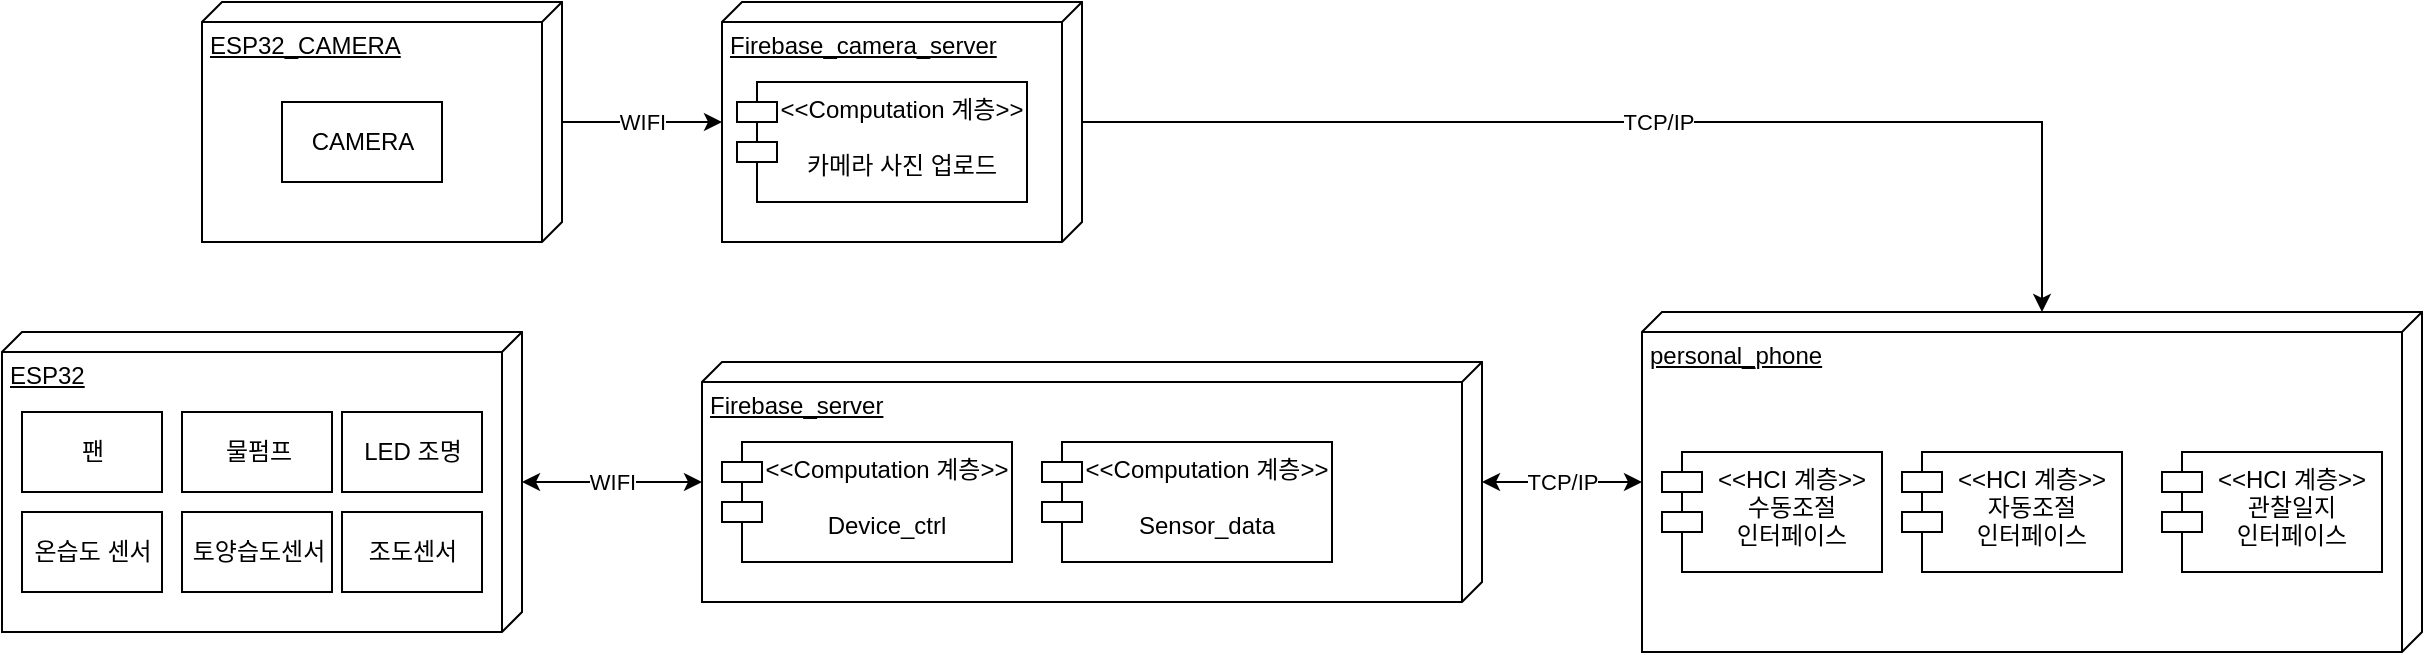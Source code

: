 <mxfile version="20.5.3" type="github">
  <diagram id="HNZRuX7kstUMs6-PcHcm" name="페이지-1">
    <mxGraphModel dx="1483" dy="5497" grid="1" gridSize="10" guides="1" tooltips="1" connect="1" arrows="1" fold="1" page="1" pageScale="1" pageWidth="3300" pageHeight="4681" math="0" shadow="0">
      <root>
        <mxCell id="0" />
        <mxCell id="1" parent="0" />
        <mxCell id="MpsCWGdp1KRCKXTL6OQV-17" value="TCP/IP" style="edgeStyle=orthogonalEdgeStyle;rounded=0;orthogonalLoop=1;jettySize=auto;html=1;entryX=0;entryY=0;entryDx=0;entryDy=190;entryPerimeter=0;" edge="1" parent="1" source="MpsCWGdp1KRCKXTL6OQV-1" target="MpsCWGdp1KRCKXTL6OQV-4">
          <mxGeometry relative="1" as="geometry" />
        </mxCell>
        <mxCell id="MpsCWGdp1KRCKXTL6OQV-1" value="Firebase_camera_server" style="verticalAlign=top;align=left;spacingTop=8;spacingLeft=2;spacingRight=12;shape=cube;size=10;direction=south;fontStyle=4;html=1;" vertex="1" parent="1">
          <mxGeometry x="390" y="-30" width="180" height="120" as="geometry" />
        </mxCell>
        <mxCell id="MpsCWGdp1KRCKXTL6OQV-19" value="WIFI" style="edgeStyle=orthogonalEdgeStyle;rounded=0;orthogonalLoop=1;jettySize=auto;html=1;startArrow=classic;startFill=1;" edge="1" parent="1" source="MpsCWGdp1KRCKXTL6OQV-2" target="MpsCWGdp1KRCKXTL6OQV-3">
          <mxGeometry relative="1" as="geometry" />
        </mxCell>
        <mxCell id="MpsCWGdp1KRCKXTL6OQV-18" value="TCP/IP" style="edgeStyle=orthogonalEdgeStyle;rounded=0;orthogonalLoop=1;jettySize=auto;html=1;startArrow=classic;startFill=1;" edge="1" parent="1" source="MpsCWGdp1KRCKXTL6OQV-3" target="MpsCWGdp1KRCKXTL6OQV-4">
          <mxGeometry relative="1" as="geometry" />
        </mxCell>
        <mxCell id="MpsCWGdp1KRCKXTL6OQV-3" value="Firebase_server" style="verticalAlign=top;align=left;spacingTop=8;spacingLeft=2;spacingRight=12;shape=cube;size=10;direction=south;fontStyle=4;html=1;" vertex="1" parent="1">
          <mxGeometry x="380" y="150" width="390" height="120" as="geometry" />
        </mxCell>
        <mxCell id="MpsCWGdp1KRCKXTL6OQV-6" value="WIFI" style="edgeStyle=orthogonalEdgeStyle;rounded=0;orthogonalLoop=1;jettySize=auto;html=1;" edge="1" parent="1" source="MpsCWGdp1KRCKXTL6OQV-5" target="MpsCWGdp1KRCKXTL6OQV-1">
          <mxGeometry relative="1" as="geometry" />
        </mxCell>
        <mxCell id="MpsCWGdp1KRCKXTL6OQV-5" value="ESP32_CAMERA" style="verticalAlign=top;align=left;spacingTop=8;spacingLeft=2;spacingRight=12;shape=cube;size=10;direction=south;fontStyle=4;html=1;" vertex="1" parent="1">
          <mxGeometry x="130" y="-30" width="180" height="120" as="geometry" />
        </mxCell>
        <mxCell id="MpsCWGdp1KRCKXTL6OQV-14" value="&lt;&lt;Computation 계층&gt;&gt;&#xa;&#xa;카메라 사진 업로드" style="shape=module;align=left;spacingLeft=20;align=center;verticalAlign=top;" vertex="1" parent="1">
          <mxGeometry x="397.5" y="10" width="145" height="60" as="geometry" />
        </mxCell>
        <mxCell id="MpsCWGdp1KRCKXTL6OQV-15" value="&lt;&lt;Computation 계층&gt;&gt;&#xa;&#xa;Device_ctrl" style="shape=module;align=left;spacingLeft=20;align=center;verticalAlign=top;" vertex="1" parent="1">
          <mxGeometry x="390" y="190" width="145" height="60" as="geometry" />
        </mxCell>
        <mxCell id="MpsCWGdp1KRCKXTL6OQV-16" value="&lt;&lt;Computation 계층&gt;&gt;&#xa;&#xa;Sensor_data" style="shape=module;align=left;spacingLeft=20;align=center;verticalAlign=top;" vertex="1" parent="1">
          <mxGeometry x="550" y="190" width="145" height="60" as="geometry" />
        </mxCell>
        <mxCell id="MpsCWGdp1KRCKXTL6OQV-27" value="" style="group" vertex="1" connectable="0" parent="1">
          <mxGeometry x="30" y="135" width="260" height="150" as="geometry" />
        </mxCell>
        <mxCell id="MpsCWGdp1KRCKXTL6OQV-2" value="ESP32" style="verticalAlign=top;align=left;spacingTop=8;spacingLeft=2;spacingRight=12;shape=cube;size=10;direction=south;fontStyle=4;html=1;" vertex="1" parent="MpsCWGdp1KRCKXTL6OQV-27">
          <mxGeometry width="260" height="150" as="geometry" />
        </mxCell>
        <mxCell id="MpsCWGdp1KRCKXTL6OQV-20" value="팬" style="html=1;" vertex="1" parent="MpsCWGdp1KRCKXTL6OQV-27">
          <mxGeometry x="10" y="40" width="70" height="40" as="geometry" />
        </mxCell>
        <mxCell id="MpsCWGdp1KRCKXTL6OQV-21" value="물펌프&lt;span style=&quot;color: rgba(0, 0, 0, 0); font-family: monospace; font-size: 0px; text-align: start;&quot;&gt;%3CmxGraphModel%3E%3Croot%3E%3CmxCell%20id%3D%220%22%2F%3E%3CmxCell%20id%3D%221%22%20parent%3D%220%22%2F%3E%3CmxCell%20id%3D%222%22%20value%3D%22%ED%8C%AC%22%20style%3D%22html%3D1%3B%22%20vertex%3D%221%22%20parent%3D%221%22%3E%3CmxGeometry%20x%3D%2260%22%20y%3D%22160%22%20width%3D%2270%22%20height%3D%2240%22%20as%3D%22geometry%22%2F%3E%3C%2FmxCell%3E%3C%2Froot%3E%3C%2FmxGraphModel%3E&lt;/span&gt;" style="html=1;" vertex="1" parent="MpsCWGdp1KRCKXTL6OQV-27">
          <mxGeometry x="90" y="40" width="75" height="40" as="geometry" />
        </mxCell>
        <mxCell id="MpsCWGdp1KRCKXTL6OQV-22" value="온습도 센서" style="html=1;" vertex="1" parent="MpsCWGdp1KRCKXTL6OQV-27">
          <mxGeometry x="10" y="90" width="70" height="40" as="geometry" />
        </mxCell>
        <mxCell id="MpsCWGdp1KRCKXTL6OQV-23" value="토양습도센서" style="html=1;" vertex="1" parent="MpsCWGdp1KRCKXTL6OQV-27">
          <mxGeometry x="90" y="90" width="75" height="40" as="geometry" />
        </mxCell>
        <mxCell id="MpsCWGdp1KRCKXTL6OQV-24" value="LED 조명" style="html=1;" vertex="1" parent="MpsCWGdp1KRCKXTL6OQV-27">
          <mxGeometry x="170" y="40" width="70" height="40" as="geometry" />
        </mxCell>
        <mxCell id="MpsCWGdp1KRCKXTL6OQV-26" value="조도센서" style="html=1;" vertex="1" parent="MpsCWGdp1KRCKXTL6OQV-27">
          <mxGeometry x="170" y="90" width="70" height="40" as="geometry" />
        </mxCell>
        <mxCell id="MpsCWGdp1KRCKXTL6OQV-29" value="CAMERA" style="html=1;" vertex="1" parent="1">
          <mxGeometry x="170" y="20" width="80" height="40" as="geometry" />
        </mxCell>
        <mxCell id="MpsCWGdp1KRCKXTL6OQV-31" value="" style="group" vertex="1" connectable="0" parent="1">
          <mxGeometry x="850" y="125" width="390" height="170" as="geometry" />
        </mxCell>
        <mxCell id="MpsCWGdp1KRCKXTL6OQV-4" value="personal_phone" style="verticalAlign=top;align=left;spacingTop=8;spacingLeft=2;spacingRight=12;shape=cube;size=10;direction=south;fontStyle=4;html=1;" vertex="1" parent="MpsCWGdp1KRCKXTL6OQV-31">
          <mxGeometry width="390" height="170" as="geometry" />
        </mxCell>
        <mxCell id="MpsCWGdp1KRCKXTL6OQV-11" value="&lt;&lt;HCI 계층&gt;&gt;&#xa;수동조절 &#xa;인터페이스" style="shape=module;align=left;spacingLeft=20;align=center;verticalAlign=top;" vertex="1" parent="MpsCWGdp1KRCKXTL6OQV-31">
          <mxGeometry x="10" y="70" width="110" height="60" as="geometry" />
        </mxCell>
        <mxCell id="MpsCWGdp1KRCKXTL6OQV-12" value="&lt;&lt;HCI 계층&gt;&gt;&#xa;자동조절 &#xa;인터페이스" style="shape=module;align=left;spacingLeft=20;align=center;verticalAlign=top;" vertex="1" parent="MpsCWGdp1KRCKXTL6OQV-31">
          <mxGeometry x="130" y="70" width="110" height="60" as="geometry" />
        </mxCell>
        <mxCell id="MpsCWGdp1KRCKXTL6OQV-13" value="&lt;&lt;HCI 계층&gt;&gt;&#xa;관찰일지&#xa;인터페이스" style="shape=module;align=left;spacingLeft=20;align=center;verticalAlign=top;" vertex="1" parent="MpsCWGdp1KRCKXTL6OQV-31">
          <mxGeometry x="260" y="70" width="110" height="60" as="geometry" />
        </mxCell>
      </root>
    </mxGraphModel>
  </diagram>
</mxfile>
